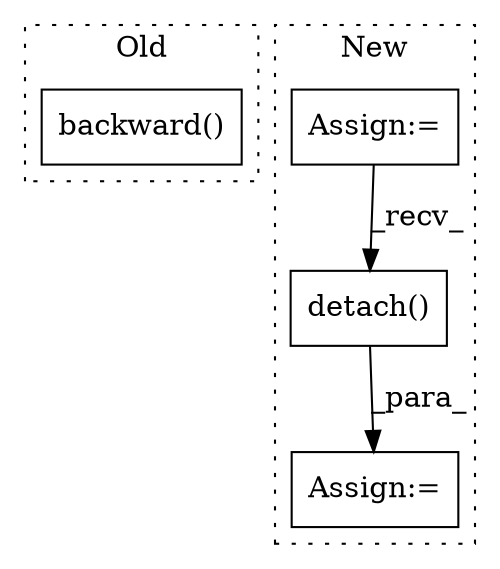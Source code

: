digraph G {
subgraph cluster0 {
1 [label="backward()" a="75" s="4297" l="22" shape="box"];
label = "Old";
style="dotted";
}
subgraph cluster1 {
2 [label="detach()" a="75" s="4290" l="21" shape="box"];
3 [label="Assign:=" a="68" s="4286" l="4" shape="box"];
4 [label="Assign:=" a="68" s="4231" l="3" shape="box"];
label = "New";
style="dotted";
}
2 -> 3 [label="_para_"];
4 -> 2 [label="_recv_"];
}